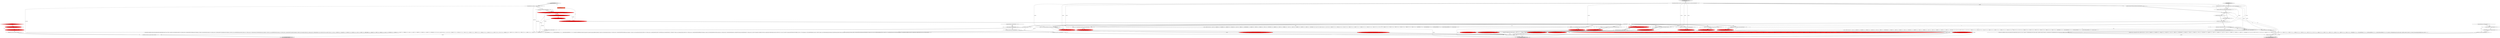 digraph {
67 [style = filled, label = "TableIdentifierContext _localctx = new TableIdentifierContext(_ctx,getState())@@@3@@@['0', '0', '1']", fillcolor = white, shape = ellipse image = "AAA0AAABBB3BBB"];
70 [style = filled, label = "{setState(744)_la = _input.LA(1)if ((((_la) & ~0x3f) == 0 && ((1L << _la) & ((1L << ANALYZE) | (1L << ANALYZED) | (1L << CATALOGS) | (1L << COLUMNS) | (1L << DAY) | (1L << DEBUG) | (1L << EXECUTABLE) | (1L << EXPLAIN) | (1L << FIRST) | (1L << FORMAT) | (1L << FULL) | (1L << FUNCTIONS) | (1L << GRAPHVIZ) | (1L << HOUR) | (1L << INTERVAL) | (1L << LAST) | (1L << LIMIT) | (1L << MAPPED) | (1L << MINUTE) | (1L << MONTH) | (1L << OPTIMIZED))) != 0) || ((((_la - 67)) & ~0x3f) == 0 && ((1L << (_la - 67)) & ((1L << (PARSED - 67)) | (1L << (PHYSICAL - 67)) | (1L << (PLAN - 67)) | (1L << (RLIKE - 67)) | (1L << (QUERY - 67)) | (1L << (SCHEMAS - 67)) | (1L << (SECOND - 67)) | (1L << (SHOW - 67)) | (1L << (SYS - 67)) | (1L << (TABLES - 67)) | (1L << (TEXT - 67)) | (1L << (TYPE - 67)) | (1L << (TYPES - 67)) | (1L << (VERIFY - 67)) | (1L << (YEAR - 67)) | (1L << (IDENTIFIER - 67)) | (1L << (DIGIT_IDENTIFIER - 67)) | (1L << (QUOTED_IDENTIFIER - 67)) | (1L << (BACKQUOTED_IDENTIFIER - 67)))) != 0)) {{setState(741)((TableIdentifierContext)_localctx).catalog = identifier()setState(742)match(T__3)}}setState(746)match(TABLE_IDENTIFIER)}@@@11@@@['0', '0', '1']", fillcolor = white, shape = ellipse image = "AAA0AAABBB3BBB"];
40 [style = filled, label = "enterOuterAlt(_localctx,7)@@@63@@@['1', '0', '0']", fillcolor = red, shape = ellipse image = "AAA1AAABBB1BBB"];
52 [style = filled, label = "enterRecursionRule(_localctx,60,RULE_primaryExpression,_p)@@@8@@@['0', '1', '0']", fillcolor = red, shape = ellipse image = "AAA1AAABBB2BBB"];
57 [style = filled, label = "int _startState = 60@@@7@@@['0', '1', '0']", fillcolor = red, shape = ellipse image = "AAA1AAABBB2BBB"];
14 [style = filled, label = "{setState(579)_la = _input.LA(1)if ((((_la) & ~0x3f) == 0 && ((1L << _la) & ((1L << ANALYZE) | (1L << ANALYZED) | (1L << CATALOGS) | (1L << COLUMNS) | (1L << DAY) | (1L << DEBUG) | (1L << EXECUTABLE) | (1L << EXPLAIN) | (1L << FIRST) | (1L << FORMAT) | (1L << FULL) | (1L << FUNCTIONS) | (1L << GRAPHVIZ) | (1L << HOUR) | (1L << INTERVAL) | (1L << LAST) | (1L << LIMIT) | (1L << MAPPED) | (1L << MINUTE) | (1L << MONTH) | (1L << OPTIMIZED))) != 0) || ((((_la - 67)) & ~0x3f) == 0 && ((1L << (_la - 67)) & ((1L << (PARSED - 67)) | (1L << (PHYSICAL - 67)) | (1L << (PLAN - 67)) | (1L << (RLIKE - 67)) | (1L << (QUERY - 67)) | (1L << (SCHEMAS - 67)) | (1L << (SECOND - 67)) | (1L << (SHOW - 67)) | (1L << (SYS - 67)) | (1L << (TABLES - 67)) | (1L << (TEXT - 67)) | (1L << (TYPE - 67)) | (1L << (TYPES - 67)) | (1L << (VERIFY - 67)) | (1L << (YEAR - 67)) | (1L << (IDENTIFIER - 67)) | (1L << (DIGIT_IDENTIFIER - 67)) | (1L << (QUOTED_IDENTIFIER - 67)) | (1L << (BACKQUOTED_IDENTIFIER - 67)))) != 0)) {{setState(576)qualifiedName()setState(577)match(DOT)}}setState(581)match(ASTERISK)}@@@40@@@['1', '0', '0']", fillcolor = red, shape = ellipse image = "AAA1AAABBB1BBB"];
25 [style = filled, label = "{setState(587)qualifiedName()}@@@75@@@['1', '0', '0']", fillcolor = red, shape = ellipse image = "AAA1AAABBB1BBB"];
36 [style = filled, label = "int _la@@@9@@@['1', '1', '0']", fillcolor = white, shape = ellipse image = "AAA0AAABBB1BBB"];
19 [style = filled, label = "setState(592)@@@7@@@['1', '0', '0']", fillcolor = white, shape = ellipse image = "AAA0AAABBB1BBB"];
63 [style = filled, label = "(((_la) & ~0x3f) == 0 && ((1L << _la) & ((1L << ANALYZE) | (1L << ANALYZED) | (1L << CATALOGS) | (1L << COLUMNS) | (1L << DAY) | (1L << DEBUG) | (1L << EXECUTABLE) | (1L << EXPLAIN) | (1L << FIRST) | (1L << FORMAT) | (1L << FULL) | (1L << FUNCTIONS) | (1L << GRAPHVIZ) | (1L << HOUR) | (1L << INTERVAL) | (1L << LAST) | (1L << LIMIT) | (1L << MAPPED) | (1L << MINUTE) | (1L << MONTH) | (1L << OPTIMIZED))) != 0) || ((((_la - 67)) & ~0x3f) == 0 && ((1L << (_la - 67)) & ((1L << (PARSED - 67)) | (1L << (PHYSICAL - 67)) | (1L << (PLAN - 67)) | (1L << (RLIKE - 67)) | (1L << (QUERY - 67)) | (1L << (SCHEMAS - 67)) | (1L << (SECOND - 67)) | (1L << (SHOW - 67)) | (1L << (SYS - 67)) | (1L << (TABLES - 67)) | (1L << (TEXT - 67)) | (1L << (TYPE - 67)) | (1L << (TYPES - 67)) | (1L << (VERIFY - 67)) | (1L << (YEAR - 67)) | (1L << (IDENTIFIER - 67)) | (1L << (DIGIT_IDENTIFIER - 67)) | (1L << (QUOTED_IDENTIFIER - 67)) | (1L << (BACKQUOTED_IDENTIFIER - 67)))) != 0)@@@14@@@['0', '0', '1']", fillcolor = white, shape = diamond image = "AAA0AAABBB3BBB"];
35 [style = filled, label = "{exitRule()}@@@98@@@['1', '0', '0']", fillcolor = white, shape = ellipse image = "AAA0AAABBB1BBB"];
44 [style = filled, label = "_localctx.exception = re@@@136@@@['0', '1', '0']", fillcolor = red, shape = ellipse image = "AAA1AAABBB2BBB"];
62 [style = filled, label = "enterOuterAlt(_localctx,2)@@@26@@@['0', '0', '1']", fillcolor = white, shape = ellipse image = "AAA0AAABBB3BBB"];
23 [style = filled, label = "_localctx.exception = re@@@94@@@['1', '0', '0']", fillcolor = white, shape = ellipse image = "AAA0AAABBB1BBB"];
2 [style = filled, label = "return _localctx@@@101@@@['1', '0', '0']", fillcolor = lightgray, shape = ellipse image = "AAA0AAABBB1BBB"];
64 [style = filled, label = "tableIdentifier['0', '0', '1']", fillcolor = lightgray, shape = diamond image = "AAA0AAABBB3BBB"];
13 [style = filled, label = "{setState(573)extractExpression()}@@@19@@@['1', '0', '0']", fillcolor = red, shape = ellipse image = "AAA1AAABBB1BBB"];
41 [style = filled, label = "PrimaryExpressionContext _localctx = new PrimaryExpressionContext(_ctx,_parentState)@@@5@@@['0', '1', '0']", fillcolor = red, shape = ellipse image = "AAA1AAABBB2BBB"];
68 [style = filled, label = "{setState(750)_errHandler.sync(this)switch (getInterpreter().adaptivePredict(_input,99,_ctx)) {case 1:{setState(747)((TableIdentifierContext)_localctx).catalog = identifier()setState(748)match(T__3)}breaksetState(752)((TableIdentifierContext)_localctx).name = identifier()}@@@27@@@['0', '0', '1']", fillcolor = white, shape = ellipse image = "AAA0AAABBB3BBB"];
15 [style = filled, label = "_localctx = new CurrentDateTimeFunctionContext(_localctx)@@@24@@@['1', '0', '0']", fillcolor = white, shape = ellipse image = "AAA0AAABBB1BBB"];
3 [style = filled, label = "{setState(575)constant()}@@@33@@@['1', '0', '0']", fillcolor = red, shape = ellipse image = "AAA1AAABBB1BBB"];
7 [style = filled, label = "enterOuterAlt(_localctx,6)@@@56@@@['1', '0', '0']", fillcolor = red, shape = ellipse image = "AAA1AAABBB1BBB"];
11 [style = filled, label = "enterOuterAlt(_localctx,1)@@@11@@@['1', '0', '0']", fillcolor = white, shape = ellipse image = "AAA0AAABBB1BBB"];
56 [style = filled, label = "{unrollRecursionContexts(_parentctx)}@@@140@@@['0', '1', '0']", fillcolor = white, shape = ellipse image = "AAA0AAABBB2BBB"];
5 [style = filled, label = "enterOuterAlt(_localctx,5)@@@39@@@['1', '0', '0']", fillcolor = red, shape = ellipse image = "AAA1AAABBB1BBB"];
45 [style = filled, label = "_errHandler.reportError(this,re)@@@137@@@['0', '1', '0']", fillcolor = red, shape = ellipse image = "AAA1AAABBB2BBB"];
47 [style = filled, label = "ParserRuleContext _parentctx = _ctx@@@3@@@['0', '1', '0']", fillcolor = white, shape = ellipse image = "AAA0AAABBB2BBB"];
6 [style = filled, label = "_errHandler.sync(this)@@@8@@@['1', '0', '1']", fillcolor = white, shape = ellipse image = "AAA0AAABBB1BBB"];
12 [style = filled, label = "_errHandler.reportError(this,re)@@@95@@@['1', '0', '0']", fillcolor = white, shape = ellipse image = "AAA0AAABBB1BBB"];
32 [style = filled, label = "enterOuterAlt(_localctx,4)@@@32@@@['1', '0', '0']", fillcolor = red, shape = ellipse image = "AAA1AAABBB1BBB"];
39 [style = filled, label = "enterRule(_localctx,60,RULE_primaryExpression)@@@4@@@['1', '0', '0']", fillcolor = white, shape = ellipse image = "AAA0AAABBB1BBB"];
30 [style = filled, label = "_localctx = new ParenthesizedExpressionContext(_localctx)@@@80@@@['1', '0', '0']", fillcolor = white, shape = ellipse image = "AAA0AAABBB1BBB"];
49 [style = filled, label = "int _p@@@2@@@['0', '1', '0']", fillcolor = tomato, shape = box image = "AAA1AAABBB2BBB"];
0 [style = filled, label = "_localctx = new FunctionContext(_localctx)@@@55@@@['1', '0', '0']", fillcolor = white, shape = ellipse image = "AAA0AAABBB1BBB"];
43 [style = filled, label = "int _parentState = getState()@@@4@@@['0', '1', '0']", fillcolor = white, shape = ellipse image = "AAA0AAABBB2BBB"];
22 [style = filled, label = "{setState(574)builtinDateTimeFunction()}@@@26@@@['1', '0', '0']", fillcolor = red, shape = ellipse image = "AAA1AAABBB1BBB"];
20 [style = filled, label = "(((_la) & ~0x3f) == 0 && ((1L << _la) & ((1L << ANALYZE) | (1L << ANALYZED) | (1L << CATALOGS) | (1L << COLUMNS) | (1L << DAY) | (1L << DEBUG) | (1L << EXECUTABLE) | (1L << EXPLAIN) | (1L << FIRST) | (1L << FORMAT) | (1L << FULL) | (1L << FUNCTIONS) | (1L << GRAPHVIZ) | (1L << HOUR) | (1L << INTERVAL) | (1L << LAST) | (1L << LIMIT) | (1L << MAPPED) | (1L << MINUTE) | (1L << MONTH) | (1L << OPTIMIZED))) != 0) || ((((_la - 67)) & ~0x3f) == 0 && ((1L << (_la - 67)) & ((1L << (PARSED - 67)) | (1L << (PHYSICAL - 67)) | (1L << (PLAN - 67)) | (1L << (RLIKE - 67)) | (1L << (QUERY - 67)) | (1L << (SCHEMAS - 67)) | (1L << (SECOND - 67)) | (1L << (SHOW - 67)) | (1L << (SYS - 67)) | (1L << (TABLES - 67)) | (1L << (TEXT - 67)) | (1L << (TYPE - 67)) | (1L << (TYPES - 67)) | (1L << (VERIFY - 67)) | (1L << (YEAR - 67)) | (1L << (IDENTIFIER - 67)) | (1L << (DIGIT_IDENTIFIER - 67)) | (1L << (QUOTED_IDENTIFIER - 67)) | (1L << (BACKQUOTED_IDENTIFIER - 67)))) != 0)@@@43@@@['1', '0', '0']", fillcolor = white, shape = diamond image = "AAA0AAABBB1BBB"];
51 [style = filled, label = "PrimaryExpressionContext _prevctx = _localctx@@@6@@@['0', '1', '0']", fillcolor = red, shape = ellipse image = "AAA1AAABBB2BBB"];
50 [style = filled, label = "{setState(590)_errHandler.sync(this)switch (getInterpreter().adaptivePredict(_input,79,_ctx)) {case 1:{_localctx = new CastContext(_localctx)_ctx = _localctx_prevctx = _localctxsetState(570)castExpression()}breakcase 2:{_localctx = new ExtractContext(_localctx)_ctx = _localctx_prevctx = _localctxsetState(571)extractExpression()}breakcase 3:{_localctx = new CurrentDateTimeFunctionContext(_localctx)_ctx = _localctx_prevctx = _localctxsetState(572)builtinDateTimeFunction()}breakcase 4:{_localctx = new ConstantDefaultContext(_localctx)_ctx = _localctx_prevctx = _localctxsetState(573)constant()}breakcase 5:{_localctx = new StarContext(_localctx)_ctx = _localctx_prevctx = _localctxsetState(577)_la = _input.LA(1)if ((((_la) & ~0x3f) == 0 && ((1L << _la) & ((1L << ANALYZE) | (1L << ANALYZED) | (1L << CATALOGS) | (1L << COLUMNS) | (1L << DAY) | (1L << DEBUG) | (1L << EXECUTABLE) | (1L << EXPLAIN) | (1L << FIRST) | (1L << FORMAT) | (1L << FULL) | (1L << FUNCTIONS) | (1L << GRAPHVIZ) | (1L << HOUR) | (1L << INTERVAL) | (1L << LAST) | (1L << LIMIT) | (1L << MAPPED) | (1L << MINUTE) | (1L << MONTH) | (1L << OPTIMIZED))) != 0) || ((((_la - 67)) & ~0x3f) == 0 && ((1L << (_la - 67)) & ((1L << (PARSED - 67)) | (1L << (PHYSICAL - 67)) | (1L << (PLAN - 67)) | (1L << (RLIKE - 67)) | (1L << (QUERY - 67)) | (1L << (SCHEMAS - 67)) | (1L << (SECOND - 67)) | (1L << (SHOW - 67)) | (1L << (SYS - 67)) | (1L << (TABLES - 67)) | (1L << (TEXT - 67)) | (1L << (TYPE - 67)) | (1L << (TYPES - 67)) | (1L << (VERIFY - 67)) | (1L << (YEAR - 67)) | (1L << (IDENTIFIER - 67)) | (1L << (DIGIT_IDENTIFIER - 67)) | (1L << (QUOTED_IDENTIFIER - 67)) | (1L << (BACKQUOTED_IDENTIFIER - 67)))) != 0)) {{setState(574)qualifiedName()setState(575)match(DOT)}}setState(579)match(ASTERISK)}breakcase 6:{_localctx = new FunctionContext(_localctx)_ctx = _localctx_prevctx = _localctxsetState(580)functionExpression()}breakcase 7:{_localctx = new SubqueryExpressionContext(_localctx)_ctx = _localctx_prevctx = _localctxsetState(581)match(T__0)setState(582)query()setState(583)match(T__1)}breakcase 8:{_localctx = new DereferenceContext(_localctx)_ctx = _localctx_prevctx = _localctxsetState(585)qualifiedName()}breakcase 9:{_localctx = new ParenthesizedExpressionContext(_localctx)_ctx = _localctx_prevctx = _localctxsetState(586)match(T__0)setState(587)expression()setState(588)match(T__1)}break_ctx.stop = _input.LT(-1)setState(597)_errHandler.sync(this)_alt = getInterpreter().adaptivePredict(_input,80,_ctx)while (_alt != 2 && _alt != org.antlr.v4.runtime.atn.ATN.INVALID_ALT_NUMBER) {if (_alt == 1) {if (_parseListeners != null) triggerExitRuleEvent()_prevctx = _localctx{{_localctx = new CastOperatorExpressionContext(new PrimaryExpressionContext(_parentctx,_parentState))pushNewRecursionContext(_localctx,_startState,RULE_primaryExpression)setState(592)if (!(precpred(_ctx,9))) throw new FailedPredicateException(this,\"precpred(_ctx, 9)\")setState(593)match(CAST_OP)setState(594)dataType()}}}setState(599)_errHandler.sync(this)_alt = getInterpreter().adaptivePredict(_input,80,_ctx)}}@@@13@@@['0', '1', '0']", fillcolor = white, shape = ellipse image = "AAA0AAABBB2BBB"];
46 [style = filled, label = "_errHandler.recover(this,re)@@@138@@@['0', '1', '0']", fillcolor = white, shape = ellipse image = "AAA0AAABBB2BBB"];
66 [style = filled, label = "return _localctx@@@53@@@['0', '0', '1']", fillcolor = lightgray, shape = ellipse image = "AAA0AAABBB3BBB"];
27 [style = filled, label = "{setState(588)match(T__0)setState(589)expression()setState(590)match(T__1)}@@@82@@@['1', '0', '0']", fillcolor = red, shape = ellipse image = "AAA1AAABBB1BBB"];
17 [style = filled, label = "enterOuterAlt(_localctx,2)@@@18@@@['1', '0', '0']", fillcolor = red, shape = ellipse image = "AAA1AAABBB1BBB"];
69 [style = filled, label = "{exitRule()}@@@50@@@['0', '0', '1']", fillcolor = white, shape = ellipse image = "AAA0AAABBB3BBB"];
28 [style = filled, label = "_localctx = new CastContext(_localctx)@@@10@@@['1', '0', '0']", fillcolor = red, shape = ellipse image = "AAA1AAABBB1BBB"];
9 [style = filled, label = "{setState(572)castExpression()}@@@12@@@['1', '0', '0']", fillcolor = white, shape = ellipse image = "AAA0AAABBB1BBB"];
71 [style = filled, label = "RecognitionException re@@@45@@@['0', '0', '1']", fillcolor = white, shape = diamond image = "AAA0AAABBB3BBB"];
54 [style = filled, label = "return _localctx@@@143@@@['0', '1', '0']", fillcolor = lightgray, shape = ellipse image = "AAA0AAABBB2BBB"];
8 [style = filled, label = "_localctx = new ExtractContext(_localctx)@@@17@@@['1', '0', '0']", fillcolor = white, shape = ellipse image = "AAA0AAABBB1BBB"];
34 [style = filled, label = "_localctx = new SubqueryExpressionContext(_localctx)@@@62@@@['1', '0', '0']", fillcolor = white, shape = ellipse image = "AAA0AAABBB1BBB"];
31 [style = filled, label = "_errHandler.recover(this,re)@@@96@@@['1', '0', '0']", fillcolor = white, shape = ellipse image = "AAA0AAABBB1BBB"];
38 [style = filled, label = "_localctx = new DereferenceContext(_localctx)@@@73@@@['1', '0', '0']", fillcolor = white, shape = ellipse image = "AAA0AAABBB1BBB"];
42 [style = filled, label = "int _alt@@@11@@@['0', '1', '0']", fillcolor = white, shape = ellipse image = "AAA0AAABBB2BBB"];
53 [style = filled, label = "RecognitionException re@@@135@@@['0', '1', '0']", fillcolor = red, shape = diamond image = "AAA1AAABBB2BBB"];
58 [style = filled, label = "enterRule(_localctx,96,RULE_tableIdentifier)@@@4@@@['0', '0', '1']", fillcolor = white, shape = ellipse image = "AAA0AAABBB3BBB"];
74 [style = filled, label = "getInterpreter().adaptivePredict(_input,100,_ctx)@@@9@@@['0', '0', '1']", fillcolor = white, shape = diamond image = "AAA0AAABBB3BBB"];
55 [style = filled, label = "enterOuterAlt(_localctx,1)@@@12@@@['0', '1', '0']", fillcolor = white, shape = ellipse image = "AAA0AAABBB2BBB"];
18 [style = filled, label = "_localctx = new ConstantDefaultContext(_localctx)@@@31@@@['1', '0', '0']", fillcolor = white, shape = ellipse image = "AAA0AAABBB1BBB"];
72 [style = filled, label = "_errHandler.recover(this,re)@@@48@@@['0', '0', '1']", fillcolor = white, shape = ellipse image = "AAA0AAABBB3BBB"];
4 [style = filled, label = "_localctx = new StarContext(_localctx)@@@38@@@['1', '0', '0']", fillcolor = white, shape = ellipse image = "AAA0AAABBB1BBB"];
59 [style = filled, label = "_errHandler.reportError(this,re)@@@47@@@['0', '0', '1']", fillcolor = white, shape = ellipse image = "AAA0AAABBB3BBB"];
60 [style = filled, label = "getInterpreter().adaptivePredict(_input,99,_ctx)@@@30@@@['0', '0', '1']", fillcolor = white, shape = diamond image = "AAA0AAABBB3BBB"];
16 [style = filled, label = "PrimaryExpressionContext _localctx = new PrimaryExpressionContext(_ctx,getState())@@@3@@@['1', '0', '0']", fillcolor = white, shape = ellipse image = "AAA0AAABBB1BBB"];
1 [style = filled, label = "RecognitionException re@@@93@@@['1', '0', '0']", fillcolor = white, shape = diamond image = "AAA0AAABBB1BBB"];
21 [style = filled, label = "enterOuterAlt(_localctx,9)@@@81@@@['1', '0', '0']", fillcolor = red, shape = ellipse image = "AAA1AAABBB1BBB"];
37 [style = filled, label = "{setState(583)match(T__0)setState(584)query()setState(585)match(T__1)}@@@64@@@['1', '0', '0']", fillcolor = red, shape = ellipse image = "AAA1AAABBB1BBB"];
61 [style = filled, label = "enterOuterAlt(_localctx,1)@@@10@@@['0', '0', '1']", fillcolor = white, shape = ellipse image = "AAA0AAABBB3BBB"];
73 [style = filled, label = "setState(753)@@@7@@@['0', '0', '1']", fillcolor = white, shape = ellipse image = "AAA0AAABBB3BBB"];
24 [style = filled, label = "int _la@@@5@@@['1', '0', '1']", fillcolor = white, shape = ellipse image = "AAA0AAABBB1BBB"];
26 [style = filled, label = "primaryExpression['1', '0', '0']", fillcolor = lightgray, shape = diamond image = "AAA0AAABBB1BBB"];
29 [style = filled, label = "enterOuterAlt(_localctx,3)@@@25@@@['1', '0', '0']", fillcolor = red, shape = ellipse image = "AAA1AAABBB1BBB"];
65 [style = filled, label = "_localctx.exception = re@@@46@@@['0', '0', '1']", fillcolor = white, shape = ellipse image = "AAA0AAABBB3BBB"];
33 [style = filled, label = "{setState(582)functionExpression()}@@@57@@@['1', '0', '0']", fillcolor = red, shape = ellipse image = "AAA1AAABBB1BBB"];
48 [style = filled, label = "primaryExpression['0', '1', '0']", fillcolor = lightgray, shape = diamond image = "AAA0AAABBB2BBB"];
10 [style = filled, label = "enterOuterAlt(_localctx,8)@@@74@@@['1', '0', '0']", fillcolor = red, shape = ellipse image = "AAA1AAABBB1BBB"];
36->8 [style = dotted, label="true"];
53->46 [style = dotted, label="true"];
70->69 [style = bold, label=""];
68->69 [style = bold, label=""];
14->35 [style = bold, label=""];
28->2 [style = solid, label="_localctx"];
47->50 [style = solid, label="_parentctx"];
38->10 [style = solid, label="_localctx"];
36->28 [style = bold, label=""];
1->31 [style = dotted, label="true"];
42->50 [style = solid, label="_alt"];
50->56 [style = bold, label=""];
39->24 [style = bold, label=""];
53->44 [style = bold, label=""];
24->73 [style = bold, label=""];
8->2 [style = solid, label="_localctx"];
36->21 [style = dotted, label="true"];
11->9 [style = bold, label=""];
25->35 [style = bold, label=""];
47->56 [style = solid, label="_parentctx"];
36->38 [style = dotted, label="true"];
9->35 [style = bold, label=""];
1->23 [style = bold, label=""];
56->54 [style = bold, label=""];
36->11 [style = dotted, label="true"];
3->35 [style = bold, label=""];
36->20 [style = dotted, label="true"];
15->29 [style = solid, label="_localctx"];
73->6 [style = bold, label=""];
36->0 [style = bold, label=""];
31->35 [style = bold, label=""];
8->17 [style = solid, label="_localctx"];
1->12 [style = dotted, label="true"];
36->18 [style = bold, label=""];
36->74 [style = dashed, label="0"];
41->52 [style = solid, label="_localctx"];
18->32 [style = bold, label=""];
74->60 [style = dotted, label="true"];
30->2 [style = solid, label="_localctx"];
1->23 [style = dotted, label="true"];
23->12 [style = bold, label=""];
24->70 [style = solid, label="_la"];
67->58 [style = bold, label=""];
32->3 [style = bold, label=""];
71->65 [style = bold, label=""];
40->37 [style = bold, label=""];
34->40 [style = solid, label="_localctx"];
0->2 [style = solid, label="_localctx"];
43->50 [style = solid, label="_parentState"];
36->0 [style = dotted, label="true"];
67->58 [style = solid, label="_localctx"];
41->50 [style = solid, label="_localctx"];
24->19 [style = bold, label=""];
71->72 [style = dotted, label="true"];
4->2 [style = solid, label="_localctx"];
36->4 [style = bold, label=""];
28->11 [style = solid, label="_localctx"];
47->43 [style = bold, label=""];
36->40 [style = dotted, label="true"];
19->6 [style = bold, label=""];
74->61 [style = dotted, label="true"];
50->54 [style = solid, label="_localctx"];
0->7 [style = bold, label=""];
49->52 [style = solid, label="_p"];
8->17 [style = bold, label=""];
18->2 [style = solid, label="_localctx"];
7->33 [style = bold, label=""];
26->16 [style = bold, label=""];
36->30 [style = bold, label=""];
16->8 [style = solid, label="_localctx"];
36->7 [style = dotted, label="true"];
36->50 [style = solid, label="_la"];
30->21 [style = solid, label="_localctx"];
10->25 [style = bold, label=""];
16->28 [style = solid, label="_localctx"];
16->0 [style = solid, label="_localctx"];
16->39 [style = bold, label=""];
62->68 [style = bold, label=""];
39->58 [style = dashed, label="0"];
74->61 [style = bold, label=""];
52->36 [style = bold, label=""];
45->46 [style = bold, label=""];
61->70 [style = bold, label=""];
36->29 [style = dotted, label="true"];
18->32 [style = solid, label="_localctx"];
44->45 [style = bold, label=""];
15->29 [style = bold, label=""];
12->31 [style = bold, label=""];
36->42 [style = bold, label=""];
74->62 [style = dotted, label="true"];
46->56 [style = bold, label=""];
72->69 [style = bold, label=""];
34->40 [style = bold, label=""];
21->27 [style = bold, label=""];
43->41 [style = solid, label="_parentState"];
36->15 [style = dotted, label="true"];
58->24 [style = bold, label=""];
35->2 [style = bold, label=""];
41->55 [style = solid, label="_localctx"];
59->72 [style = bold, label=""];
36->32 [style = dotted, label="true"];
53->45 [style = dotted, label="true"];
36->28 [style = dotted, label="true"];
42->55 [style = bold, label=""];
71->65 [style = dotted, label="true"];
15->2 [style = solid, label="_localctx"];
16->67 [style = dashed, label="0"];
27->35 [style = bold, label=""];
30->21 [style = bold, label=""];
0->62 [style = dashed, label="0"];
74->62 [style = bold, label=""];
16->34 [style = solid, label="_localctx"];
53->44 [style = dotted, label="true"];
16->4 [style = solid, label="_localctx"];
36->8 [style = bold, label=""];
43->41 [style = bold, label=""];
74->63 [style = dotted, label="true"];
17->13 [style = bold, label=""];
55->50 [style = bold, label=""];
64->67 [style = bold, label=""];
37->35 [style = bold, label=""];
51->57 [style = bold, label=""];
36->18 [style = dotted, label="true"];
70->66 [style = solid, label="_localctx"];
22->35 [style = bold, label=""];
69->66 [style = bold, label=""];
4->5 [style = bold, label=""];
36->34 [style = bold, label=""];
36->30 [style = dotted, label="true"];
68->66 [style = solid, label="_localctx"];
19->73 [style = dashed, label="0"];
28->61 [style = dashed, label="0"];
57->50 [style = solid, label="_startState"];
67->62 [style = solid, label="_localctx"];
67->61 [style = solid, label="_localctx"];
6->74 [style = bold, label=""];
33->35 [style = bold, label=""];
0->7 [style = solid, label="_localctx"];
41->51 [style = solid, label="_localctx"];
16->18 [style = solid, label="_localctx"];
38->10 [style = bold, label=""];
34->2 [style = solid, label="_localctx"];
28->11 [style = bold, label=""];
36->15 [style = bold, label=""];
5->14 [style = bold, label=""];
38->2 [style = solid, label="_localctx"];
36->4 [style = dotted, label="true"];
6->36 [style = bold, label=""];
48->49 [style = dotted, label="true"];
71->59 [style = dotted, label="true"];
36->10 [style = dotted, label="true"];
57->52 [style = bold, label=""];
16->30 [style = solid, label="_localctx"];
36->17 [style = dotted, label="true"];
41->51 [style = bold, label=""];
48->47 [style = bold, label=""];
16->39 [style = solid, label="_localctx"];
65->59 [style = bold, label=""];
16->15 [style = solid, label="_localctx"];
36->38 [style = bold, label=""];
24->14 [style = solid, label="_la"];
29->22 [style = bold, label=""];
36->5 [style = dotted, label="true"];
13->35 [style = bold, label=""];
36->34 [style = dotted, label="true"];
16->38 [style = solid, label="_localctx"];
4->5 [style = solid, label="_localctx"];
}
